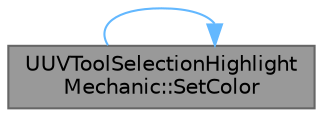 digraph "UUVToolSelectionHighlightMechanic::SetColor"
{
 // INTERACTIVE_SVG=YES
 // LATEX_PDF_SIZE
  bgcolor="transparent";
  edge [fontname=Helvetica,fontsize=10,labelfontname=Helvetica,labelfontsize=10];
  node [fontname=Helvetica,fontsize=10,shape=box,height=0.2,width=0.4];
  rankdir="LR";
  Node1 [id="Node000001",label="UUVToolSelectionHighlight\lMechanic::SetColor",height=0.2,width=0.4,color="gray40", fillcolor="grey60", style="filled", fontcolor="black",tooltip="Directly set the Color property of the selection line and point set."];
  Node1 -> Node1 [id="edge1_Node000001_Node000001",color="steelblue1",style="solid",tooltip=" "];
}

